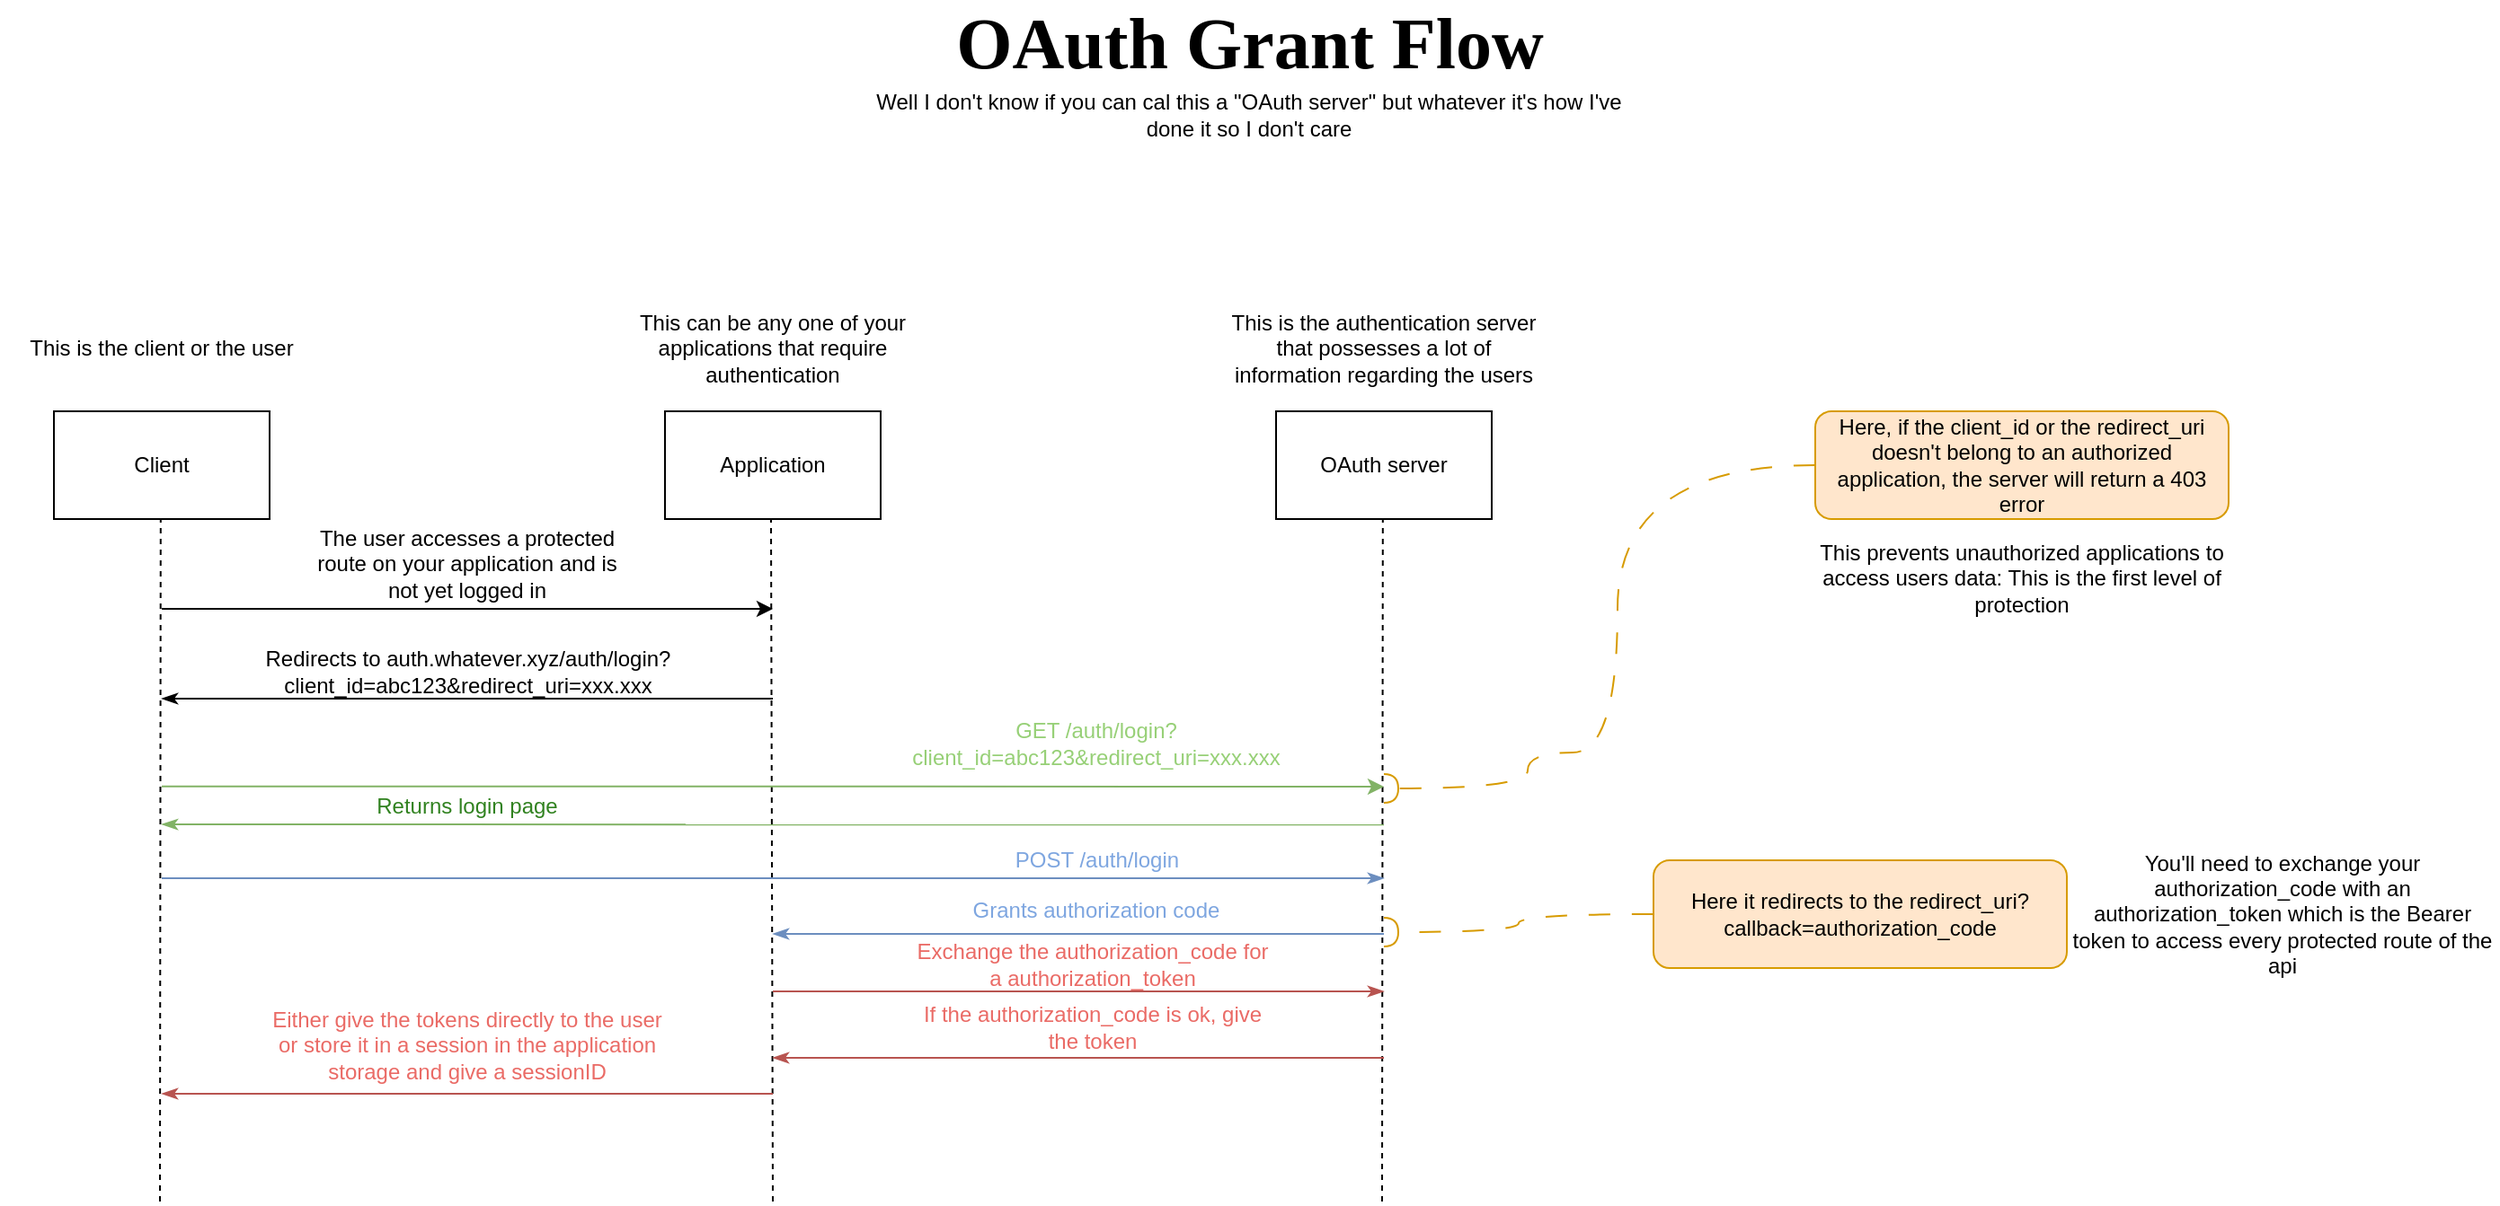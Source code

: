 <mxfile version="26.0.11">
  <diagram name="Page-1" id="edLnSJOzuFZX-AQbWLe4">
    <mxGraphModel dx="2868" dy="1568" grid="1" gridSize="10" guides="1" tooltips="1" connect="1" arrows="1" fold="1" page="1" pageScale="1" pageWidth="1920" pageHeight="1080" math="0" shadow="0">
      <root>
        <mxCell id="0" />
        <mxCell id="1" parent="0" />
        <mxCell id="BwHFnRtTbtm2jGfJ3kP5-1" value="Client" style="rounded=0;whiteSpace=wrap;html=1;" vertex="1" parent="1">
          <mxGeometry x="295" y="310" width="120" height="60" as="geometry" />
        </mxCell>
        <mxCell id="BwHFnRtTbtm2jGfJ3kP5-2" value="Application" style="rounded=0;whiteSpace=wrap;html=1;" vertex="1" parent="1">
          <mxGeometry x="635" y="310" width="120" height="60" as="geometry" />
        </mxCell>
        <mxCell id="BwHFnRtTbtm2jGfJ3kP5-3" value="OAuth server" style="rounded=0;whiteSpace=wrap;html=1;" vertex="1" parent="1">
          <mxGeometry x="975" y="310" width="120" height="60" as="geometry" />
        </mxCell>
        <mxCell id="BwHFnRtTbtm2jGfJ3kP5-4" value="This can be any one of your applications that require authentication" style="text;html=1;align=center;verticalAlign=middle;whiteSpace=wrap;rounded=0;" vertex="1" parent="1">
          <mxGeometry x="605" y="260" width="180" height="30" as="geometry" />
        </mxCell>
        <mxCell id="BwHFnRtTbtm2jGfJ3kP5-5" value="This is the client or the user" style="text;html=1;align=center;verticalAlign=middle;whiteSpace=wrap;rounded=0;" vertex="1" parent="1">
          <mxGeometry x="265" y="260" width="180" height="30" as="geometry" />
        </mxCell>
        <mxCell id="BwHFnRtTbtm2jGfJ3kP5-6" value="This is the authentication server that possesses a lot of information regarding the users" style="text;html=1;align=center;verticalAlign=middle;whiteSpace=wrap;rounded=0;" vertex="1" parent="1">
          <mxGeometry x="945" y="260" width="180" height="30" as="geometry" />
        </mxCell>
        <mxCell id="BwHFnRtTbtm2jGfJ3kP5-7" value="" style="endArrow=none;dashed=1;html=1;rounded=0;entryX=0.5;entryY=1;entryDx=0;entryDy=0;" edge="1" parent="1">
          <mxGeometry width="50" height="50" relative="1" as="geometry">
            <mxPoint x="695" y="750" as="sourcePoint" />
            <mxPoint x="694" y="370" as="targetPoint" />
          </mxGeometry>
        </mxCell>
        <mxCell id="BwHFnRtTbtm2jGfJ3kP5-8" value="" style="endArrow=none;dashed=1;html=1;rounded=0;entryX=0.5;entryY=1;entryDx=0;entryDy=0;" edge="1" parent="1">
          <mxGeometry width="50" height="50" relative="1" as="geometry">
            <mxPoint x="1034" y="750" as="sourcePoint" />
            <mxPoint x="1034.41" y="370" as="targetPoint" />
          </mxGeometry>
        </mxCell>
        <mxCell id="BwHFnRtTbtm2jGfJ3kP5-9" value="" style="endArrow=none;dashed=1;html=1;rounded=0;entryX=0.5;entryY=1;entryDx=0;entryDy=0;" edge="1" parent="1">
          <mxGeometry width="50" height="50" relative="1" as="geometry">
            <mxPoint x="354" y="750" as="sourcePoint" />
            <mxPoint x="354.41" y="370" as="targetPoint" />
          </mxGeometry>
        </mxCell>
        <mxCell id="BwHFnRtTbtm2jGfJ3kP5-10" value="" style="endArrow=classic;html=1;rounded=0;" edge="1" parent="1">
          <mxGeometry width="50" height="50" relative="1" as="geometry">
            <mxPoint x="355" y="420" as="sourcePoint" />
            <mxPoint x="695" y="420" as="targetPoint" />
          </mxGeometry>
        </mxCell>
        <mxCell id="BwHFnRtTbtm2jGfJ3kP5-11" value="The user accesses a protected route on your application and is not yet logged in" style="text;html=1;align=center;verticalAlign=middle;whiteSpace=wrap;rounded=0;" vertex="1" parent="1">
          <mxGeometry x="435" y="380" width="180" height="30" as="geometry" />
        </mxCell>
        <mxCell id="BwHFnRtTbtm2jGfJ3kP5-12" value="" style="endArrow=none;html=1;rounded=0;startFill=1;startArrow=classicThin;" edge="1" parent="1">
          <mxGeometry width="50" height="50" relative="1" as="geometry">
            <mxPoint x="355" y="470" as="sourcePoint" />
            <mxPoint x="695" y="470" as="targetPoint" />
          </mxGeometry>
        </mxCell>
        <mxCell id="BwHFnRtTbtm2jGfJ3kP5-13" value="Redirects to auth.whatever.xyz/auth/login?client_id=abc123&amp;amp;redirect_uri=xxx.xxx" style="text;html=1;align=center;verticalAlign=middle;whiteSpace=wrap;rounded=0;" vertex="1" parent="1">
          <mxGeometry x="402.5" y="440" width="245" height="30" as="geometry" />
        </mxCell>
        <mxCell id="BwHFnRtTbtm2jGfJ3kP5-17" value="" style="endArrow=classic;html=1;rounded=0;fillColor=#d5e8d4;strokeColor=#82b366;" edge="1" parent="1">
          <mxGeometry width="50" height="50" relative="1" as="geometry">
            <mxPoint x="355" y="518.82" as="sourcePoint" />
            <mxPoint x="1035" y="519" as="targetPoint" />
          </mxGeometry>
        </mxCell>
        <mxCell id="BwHFnRtTbtm2jGfJ3kP5-18" value="&lt;font style=&quot;color: rgb(151, 208, 119);&quot;&gt;GET /auth/login?client_id=abc123&amp;amp;redirect_uri=xxx.xxx&lt;/font&gt;" style="text;html=1;align=center;verticalAlign=middle;whiteSpace=wrap;rounded=0;fillColor=none;fontColor=#97D077;" vertex="1" parent="1">
          <mxGeometry x="775" y="480" width="200" height="30" as="geometry" />
        </mxCell>
        <mxCell id="BwHFnRtTbtm2jGfJ3kP5-19" value="" style="endArrow=none;html=1;rounded=0;fillColor=#d5e8d4;strokeColor=#82b366;startArrow=classicThin;startFill=1;" edge="1" parent="1">
          <mxGeometry width="50" height="50" relative="1" as="geometry">
            <mxPoint x="355" y="540.0" as="sourcePoint" />
            <mxPoint x="1035" y="540.18" as="targetPoint" />
          </mxGeometry>
        </mxCell>
        <mxCell id="BwHFnRtTbtm2jGfJ3kP5-20" value="Returns login page" style="text;html=1;align=center;verticalAlign=middle;whiteSpace=wrap;rounded=0;fillColor=none;fontColor=#318220;" vertex="1" parent="1">
          <mxGeometry x="460" y="520" width="130" height="20" as="geometry" />
        </mxCell>
        <mxCell id="BwHFnRtTbtm2jGfJ3kP5-21" value="" style="endArrow=classicThin;html=1;rounded=0;endFill=1;fillColor=#dae8fc;strokeColor=#6c8ebf;" edge="1" parent="1">
          <mxGeometry width="50" height="50" relative="1" as="geometry">
            <mxPoint x="355" y="570" as="sourcePoint" />
            <mxPoint x="1035" y="570" as="targetPoint" />
          </mxGeometry>
        </mxCell>
        <mxCell id="BwHFnRtTbtm2jGfJ3kP5-22" value="POST /auth/login" style="text;html=1;align=center;verticalAlign=middle;whiteSpace=wrap;rounded=0;fontColor=#7EA6E0;" vertex="1" parent="1">
          <mxGeometry x="822.5" y="550" width="105" height="20" as="geometry" />
        </mxCell>
        <mxCell id="BwHFnRtTbtm2jGfJ3kP5-25" style="edgeStyle=orthogonalEdgeStyle;rounded=0;orthogonalLoop=1;jettySize=auto;html=1;fillColor=#ffe6cc;strokeColor=#d79b00;endArrow=halfCircle;endFill=0;dashed=1;dashPattern=12 12;curved=1;" edge="1" parent="1" source="BwHFnRtTbtm2jGfJ3kP5-24">
          <mxGeometry relative="1" as="geometry">
            <mxPoint x="1035" y="520" as="targetPoint" />
            <Array as="points">
              <mxPoint x="1165" y="340" />
              <mxPoint x="1165" y="500" />
              <mxPoint x="1115" y="500" />
              <mxPoint x="1115" y="520" />
            </Array>
          </mxGeometry>
        </mxCell>
        <mxCell id="BwHFnRtTbtm2jGfJ3kP5-24" value="Here, if the client_id or the redirect_uri doesn&#39;t belong to an authorized application, the server will return a 403 error" style="rounded=1;whiteSpace=wrap;html=1;fillColor=#ffe6cc;strokeColor=#d79b00;" vertex="1" parent="1">
          <mxGeometry x="1275" y="310" width="230" height="60" as="geometry" />
        </mxCell>
        <mxCell id="BwHFnRtTbtm2jGfJ3kP5-26" value="This prevents unauthorized applications to access users data: This is the first level of protection" style="text;html=1;align=center;verticalAlign=middle;whiteSpace=wrap;rounded=0;" vertex="1" parent="1">
          <mxGeometry x="1275" y="380" width="230" height="45" as="geometry" />
        </mxCell>
        <mxCell id="BwHFnRtTbtm2jGfJ3kP5-27" value="" style="endArrow=none;html=1;rounded=0;endFill=1;fillColor=#dae8fc;strokeColor=#6c8ebf;startArrow=classicThin;startFill=1;" edge="1" parent="1">
          <mxGeometry width="50" height="50" relative="1" as="geometry">
            <mxPoint x="695" y="601" as="sourcePoint" />
            <mxPoint x="1035" y="601" as="targetPoint" />
          </mxGeometry>
        </mxCell>
        <mxCell id="BwHFnRtTbtm2jGfJ3kP5-30" value="Grants authorization code" style="text;html=1;align=center;verticalAlign=middle;whiteSpace=wrap;rounded=0;fontColor=#7EA6E0;" vertex="1" parent="1">
          <mxGeometry x="801.25" y="580" width="147.5" height="15" as="geometry" />
        </mxCell>
        <mxCell id="BwHFnRtTbtm2jGfJ3kP5-32" value="" style="endArrow=classicThin;html=1;rounded=0;endFill=1;fillColor=#f8cecc;strokeColor=#b85450;startArrow=none;startFill=0;" edge="1" parent="1">
          <mxGeometry width="50" height="50" relative="1" as="geometry">
            <mxPoint x="695" y="633" as="sourcePoint" />
            <mxPoint x="1035" y="633" as="targetPoint" />
          </mxGeometry>
        </mxCell>
        <mxCell id="BwHFnRtTbtm2jGfJ3kP5-35" style="edgeStyle=orthogonalEdgeStyle;rounded=0;orthogonalLoop=1;jettySize=auto;html=1;curved=1;dashed=1;dashPattern=12 12;fillColor=#ffe6cc;strokeColor=#d79b00;endArrow=halfCircle;endFill=0;" edge="1" parent="1" source="BwHFnRtTbtm2jGfJ3kP5-33">
          <mxGeometry relative="1" as="geometry">
            <mxPoint x="1035" y="600" as="targetPoint" />
            <Array as="points">
              <mxPoint x="1110" y="590" />
              <mxPoint x="1110" y="600" />
            </Array>
          </mxGeometry>
        </mxCell>
        <mxCell id="BwHFnRtTbtm2jGfJ3kP5-33" value="Here it redirects to the redirect_uri?callback=authorization_code" style="rounded=1;whiteSpace=wrap;html=1;fillColor=#ffe6cc;strokeColor=#d79b00;" vertex="1" parent="1">
          <mxGeometry x="1185" y="560" width="230" height="60" as="geometry" />
        </mxCell>
        <mxCell id="BwHFnRtTbtm2jGfJ3kP5-34" value="You&#39;ll need to exchange your authorization_code with an authorization_token which is the Bearer token to access every protected route of the api" style="text;html=1;align=center;verticalAlign=middle;whiteSpace=wrap;rounded=0;" vertex="1" parent="1">
          <mxGeometry x="1415" y="555" width="240" height="70" as="geometry" />
        </mxCell>
        <mxCell id="BwHFnRtTbtm2jGfJ3kP5-37" value="Exchange the authorization_code for a authorization_token" style="text;html=1;align=center;verticalAlign=middle;whiteSpace=wrap;rounded=0;fontColor=#EA6B66;" vertex="1" parent="1">
          <mxGeometry x="771.25" y="610" width="203.75" height="15" as="geometry" />
        </mxCell>
        <mxCell id="BwHFnRtTbtm2jGfJ3kP5-41" value="" style="endArrow=none;html=1;rounded=0;endFill=1;fillColor=#f8cecc;strokeColor=#b85450;startArrow=classicThin;startFill=1;" edge="1" parent="1">
          <mxGeometry width="50" height="50" relative="1" as="geometry">
            <mxPoint x="695" y="670" as="sourcePoint" />
            <mxPoint x="1035" y="670" as="targetPoint" />
          </mxGeometry>
        </mxCell>
        <mxCell id="BwHFnRtTbtm2jGfJ3kP5-42" value="If the authorization_code is ok, give the token" style="text;html=1;align=center;verticalAlign=middle;whiteSpace=wrap;rounded=0;fontColor=#EA6B66;" vertex="1" parent="1">
          <mxGeometry x="771.25" y="640" width="203.75" height="25" as="geometry" />
        </mxCell>
        <mxCell id="BwHFnRtTbtm2jGfJ3kP5-43" value="" style="endArrow=none;html=1;rounded=0;endFill=1;fillColor=#f8cecc;strokeColor=#b85450;startArrow=classicThin;startFill=1;" edge="1" parent="1">
          <mxGeometry width="50" height="50" relative="1" as="geometry">
            <mxPoint x="355" y="690" as="sourcePoint" />
            <mxPoint x="695" y="690" as="targetPoint" />
          </mxGeometry>
        </mxCell>
        <mxCell id="BwHFnRtTbtm2jGfJ3kP5-44" value="Either give the tokens directly to the user or store it in a session in the application storage and give a sessionID" style="text;html=1;align=center;verticalAlign=middle;whiteSpace=wrap;rounded=0;fontColor=#EA6B66;" vertex="1" parent="1">
          <mxGeometry x="409.06" y="650" width="231.88" height="25" as="geometry" />
        </mxCell>
        <mxCell id="BwHFnRtTbtm2jGfJ3kP5-46" value="OAuth Grant Flow" style="text;html=1;align=center;verticalAlign=middle;whiteSpace=wrap;rounded=0;fontSize=40;fontStyle=1;fontFamily=Lucida Console;" vertex="1" parent="1">
          <mxGeometry x="743" y="90" width="435" height="30" as="geometry" />
        </mxCell>
        <mxCell id="BwHFnRtTbtm2jGfJ3kP5-47" value="Well I don&#39;t know if you can cal this a &quot;OAuth server&quot; but whatever it&#39;s how I&#39;ve done it so I don&#39;t care" style="text;html=1;align=center;verticalAlign=middle;whiteSpace=wrap;rounded=0;" vertex="1" parent="1">
          <mxGeometry x="750" y="130" width="420" height="30" as="geometry" />
        </mxCell>
      </root>
    </mxGraphModel>
  </diagram>
</mxfile>
